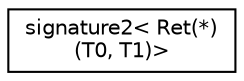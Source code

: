 digraph "Graphical Class Hierarchy"
{
  edge [fontname="Helvetica",fontsize="10",labelfontname="Helvetica",labelfontsize="10"];
  node [fontname="Helvetica",fontsize="10",shape=record];
  rankdir="LR";
  Node1 [label="signature2\< Ret(*)\l(T0, T1)\>",height=0.2,width=0.4,color="black", fillcolor="white", style="filled",URL="$structsignature2_3_01Ret_07_5_08_07T0_00_01T1_08_4.html"];
}
